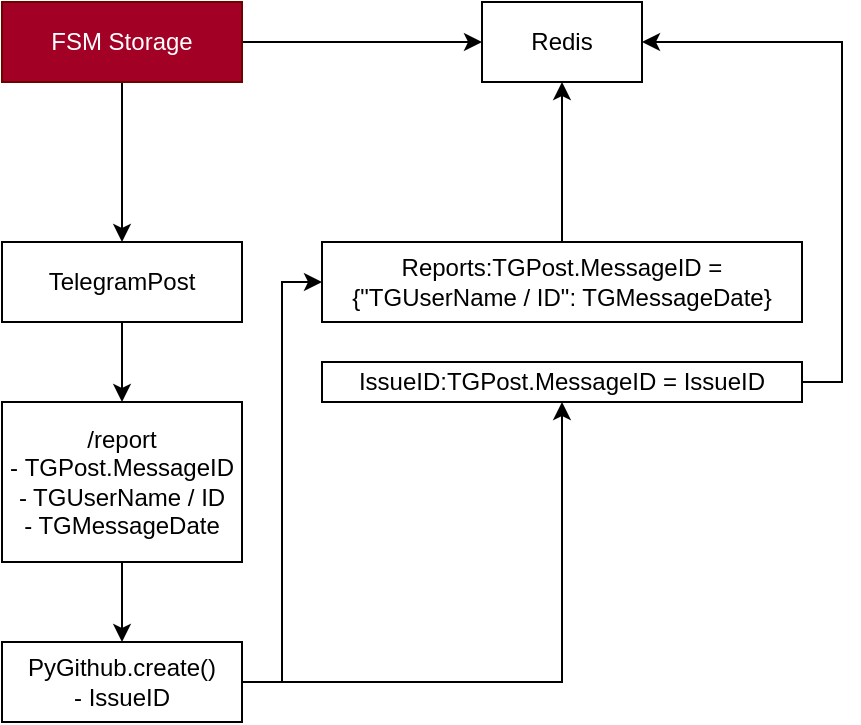<mxfile version="26.0.4">
  <diagram name="Page-1" id="NsUzddbs9p70or8kZhok">
    <mxGraphModel dx="598" dy="729" grid="1" gridSize="10" guides="1" tooltips="1" connect="1" arrows="1" fold="1" page="1" pageScale="1" pageWidth="850" pageHeight="1100" math="0" shadow="0">
      <root>
        <mxCell id="0" />
        <mxCell id="1" parent="0" />
        <mxCell id="R2owunQEgLAnWQz2HYs--9" value="" style="edgeStyle=orthogonalEdgeStyle;rounded=0;orthogonalLoop=1;jettySize=auto;html=1;" edge="1" parent="1" source="R2owunQEgLAnWQz2HYs--1" target="R2owunQEgLAnWQz2HYs--8">
          <mxGeometry relative="1" as="geometry" />
        </mxCell>
        <mxCell id="R2owunQEgLAnWQz2HYs--1" value="TelegramPost" style="rounded=0;whiteSpace=wrap;html=1;" vertex="1" parent="1">
          <mxGeometry x="360" y="200" width="120" height="40" as="geometry" />
        </mxCell>
        <mxCell id="R2owunQEgLAnWQz2HYs--2" value="Redis" style="rounded=0;whiteSpace=wrap;html=1;" vertex="1" parent="1">
          <mxGeometry x="600" y="80" width="80" height="40" as="geometry" />
        </mxCell>
        <mxCell id="R2owunQEgLAnWQz2HYs--6" style="edgeStyle=orthogonalEdgeStyle;rounded=0;orthogonalLoop=1;jettySize=auto;html=1;" edge="1" parent="1" source="R2owunQEgLAnWQz2HYs--4" target="R2owunQEgLAnWQz2HYs--1">
          <mxGeometry relative="1" as="geometry" />
        </mxCell>
        <mxCell id="R2owunQEgLAnWQz2HYs--7" style="edgeStyle=orthogonalEdgeStyle;rounded=0;orthogonalLoop=1;jettySize=auto;html=1;" edge="1" parent="1" source="R2owunQEgLAnWQz2HYs--4" target="R2owunQEgLAnWQz2HYs--2">
          <mxGeometry relative="1" as="geometry" />
        </mxCell>
        <mxCell id="R2owunQEgLAnWQz2HYs--4" value="FSM Storage" style="whiteSpace=wrap;html=1;rounded=0;fillColor=#a20025;fontColor=#ffffff;strokeColor=#6F0000;" vertex="1" parent="1">
          <mxGeometry x="360" y="80" width="120" height="40" as="geometry" />
        </mxCell>
        <mxCell id="R2owunQEgLAnWQz2HYs--19" value="" style="edgeStyle=orthogonalEdgeStyle;rounded=0;orthogonalLoop=1;jettySize=auto;html=1;" edge="1" parent="1" source="R2owunQEgLAnWQz2HYs--8" target="R2owunQEgLAnWQz2HYs--18">
          <mxGeometry relative="1" as="geometry" />
        </mxCell>
        <mxCell id="R2owunQEgLAnWQz2HYs--8" value="/report&lt;div&gt;-&amp;nbsp;&lt;span style=&quot;background-color: transparent; color: light-dark(rgb(0, 0, 0), rgb(255, 255, 255));&quot;&gt;TGPost.&lt;/span&gt;&lt;span style=&quot;background-color: transparent; color: light-dark(rgb(0, 0, 0), rgb(255, 255, 255));&quot;&gt;MessageID&lt;/span&gt;&lt;/div&gt;&lt;div&gt;&lt;span style=&quot;background-color: transparent; color: light-dark(rgb(0, 0, 0), rgb(255, 255, 255));&quot;&gt;- TGUserName / ID&lt;/span&gt;&lt;/div&gt;&lt;div&gt;&lt;span style=&quot;background-color: transparent; color: light-dark(rgb(0, 0, 0), rgb(255, 255, 255));&quot;&gt;- TGMessageDate&lt;/span&gt;&lt;/div&gt;" style="whiteSpace=wrap;html=1;rounded=0;" vertex="1" parent="1">
          <mxGeometry x="360" y="280" width="120" height="80" as="geometry" />
        </mxCell>
        <mxCell id="R2owunQEgLAnWQz2HYs--29" style="edgeStyle=orthogonalEdgeStyle;rounded=0;orthogonalLoop=1;jettySize=auto;html=1;" edge="1" parent="1" source="R2owunQEgLAnWQz2HYs--18" target="R2owunQEgLAnWQz2HYs--23">
          <mxGeometry relative="1" as="geometry">
            <Array as="points">
              <mxPoint x="500" y="420" />
              <mxPoint x="500" y="220" />
            </Array>
          </mxGeometry>
        </mxCell>
        <mxCell id="R2owunQEgLAnWQz2HYs--30" style="edgeStyle=orthogonalEdgeStyle;rounded=0;orthogonalLoop=1;jettySize=auto;html=1;" edge="1" parent="1" source="R2owunQEgLAnWQz2HYs--18" target="R2owunQEgLAnWQz2HYs--28">
          <mxGeometry relative="1" as="geometry" />
        </mxCell>
        <mxCell id="R2owunQEgLAnWQz2HYs--18" value="PyGithub.create()&lt;div&gt;- IssueID&lt;/div&gt;" style="whiteSpace=wrap;html=1;rounded=0;" vertex="1" parent="1">
          <mxGeometry x="360" y="400" width="120" height="40" as="geometry" />
        </mxCell>
        <mxCell id="R2owunQEgLAnWQz2HYs--27" style="edgeStyle=orthogonalEdgeStyle;rounded=0;orthogonalLoop=1;jettySize=auto;html=1;entryX=0.5;entryY=1;entryDx=0;entryDy=0;" edge="1" parent="1" source="R2owunQEgLAnWQz2HYs--23" target="R2owunQEgLAnWQz2HYs--2">
          <mxGeometry relative="1" as="geometry" />
        </mxCell>
        <mxCell id="R2owunQEgLAnWQz2HYs--23" value="&lt;div&gt;Reports:TGPost.MessageID =&lt;/div&gt;&lt;div&gt;{&lt;span style=&quot;background-color: transparent; color: light-dark(rgb(0, 0, 0), rgb(255, 255, 255));&quot;&gt;&quot;TGUserName / ID&quot;: TGMessageDate&lt;/span&gt;&lt;span style=&quot;background-color: transparent; color: light-dark(rgb(0, 0, 0), rgb(255, 255, 255));&quot;&gt;}&lt;/span&gt;&lt;/div&gt;" style="whiteSpace=wrap;html=1;rounded=0;" vertex="1" parent="1">
          <mxGeometry x="520" y="200" width="240" height="40" as="geometry" />
        </mxCell>
        <mxCell id="R2owunQEgLAnWQz2HYs--31" style="edgeStyle=orthogonalEdgeStyle;rounded=0;orthogonalLoop=1;jettySize=auto;html=1;" edge="1" parent="1" source="R2owunQEgLAnWQz2HYs--28" target="R2owunQEgLAnWQz2HYs--2">
          <mxGeometry relative="1" as="geometry">
            <Array as="points">
              <mxPoint x="780" y="270" />
              <mxPoint x="780" y="100" />
            </Array>
          </mxGeometry>
        </mxCell>
        <mxCell id="R2owunQEgLAnWQz2HYs--28" value="IssueID:TGPost.MessageID = IssueID" style="whiteSpace=wrap;html=1;" vertex="1" parent="1">
          <mxGeometry x="520" y="260" width="240" height="20" as="geometry" />
        </mxCell>
      </root>
    </mxGraphModel>
  </diagram>
</mxfile>
